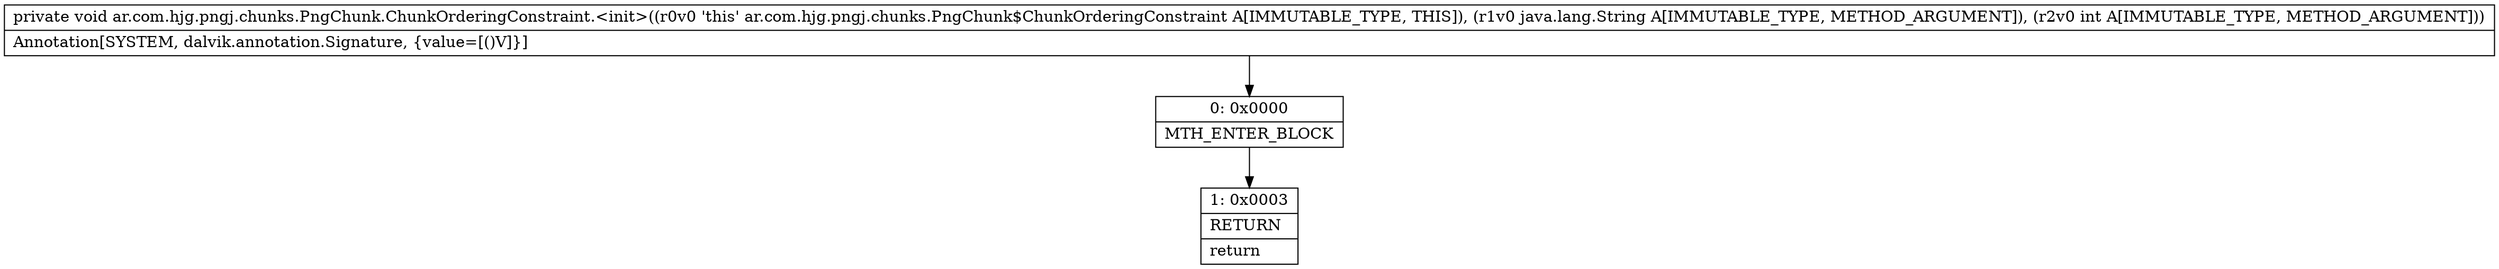 digraph "CFG forar.com.hjg.pngj.chunks.PngChunk.ChunkOrderingConstraint.\<init\>(Ljava\/lang\/String;I)V" {
Node_0 [shape=record,label="{0\:\ 0x0000|MTH_ENTER_BLOCK\l}"];
Node_1 [shape=record,label="{1\:\ 0x0003|RETURN\l|return\l}"];
MethodNode[shape=record,label="{private void ar.com.hjg.pngj.chunks.PngChunk.ChunkOrderingConstraint.\<init\>((r0v0 'this' ar.com.hjg.pngj.chunks.PngChunk$ChunkOrderingConstraint A[IMMUTABLE_TYPE, THIS]), (r1v0 java.lang.String A[IMMUTABLE_TYPE, METHOD_ARGUMENT]), (r2v0 int A[IMMUTABLE_TYPE, METHOD_ARGUMENT]))  | Annotation[SYSTEM, dalvik.annotation.Signature, \{value=[()V]\}]\l}"];
MethodNode -> Node_0;
Node_0 -> Node_1;
}


